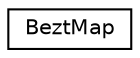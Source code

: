 digraph G
{
  edge [fontname="Helvetica",fontsize="10",labelfontname="Helvetica",labelfontsize="10"];
  node [fontname="Helvetica",fontsize="10",shape=record];
  rankdir=LR;
  Node1 [label="BeztMap",height=0.2,width=0.4,color="black", fillcolor="white", style="filled",URL="$d5/dca/structBeztMap.html"];
}
